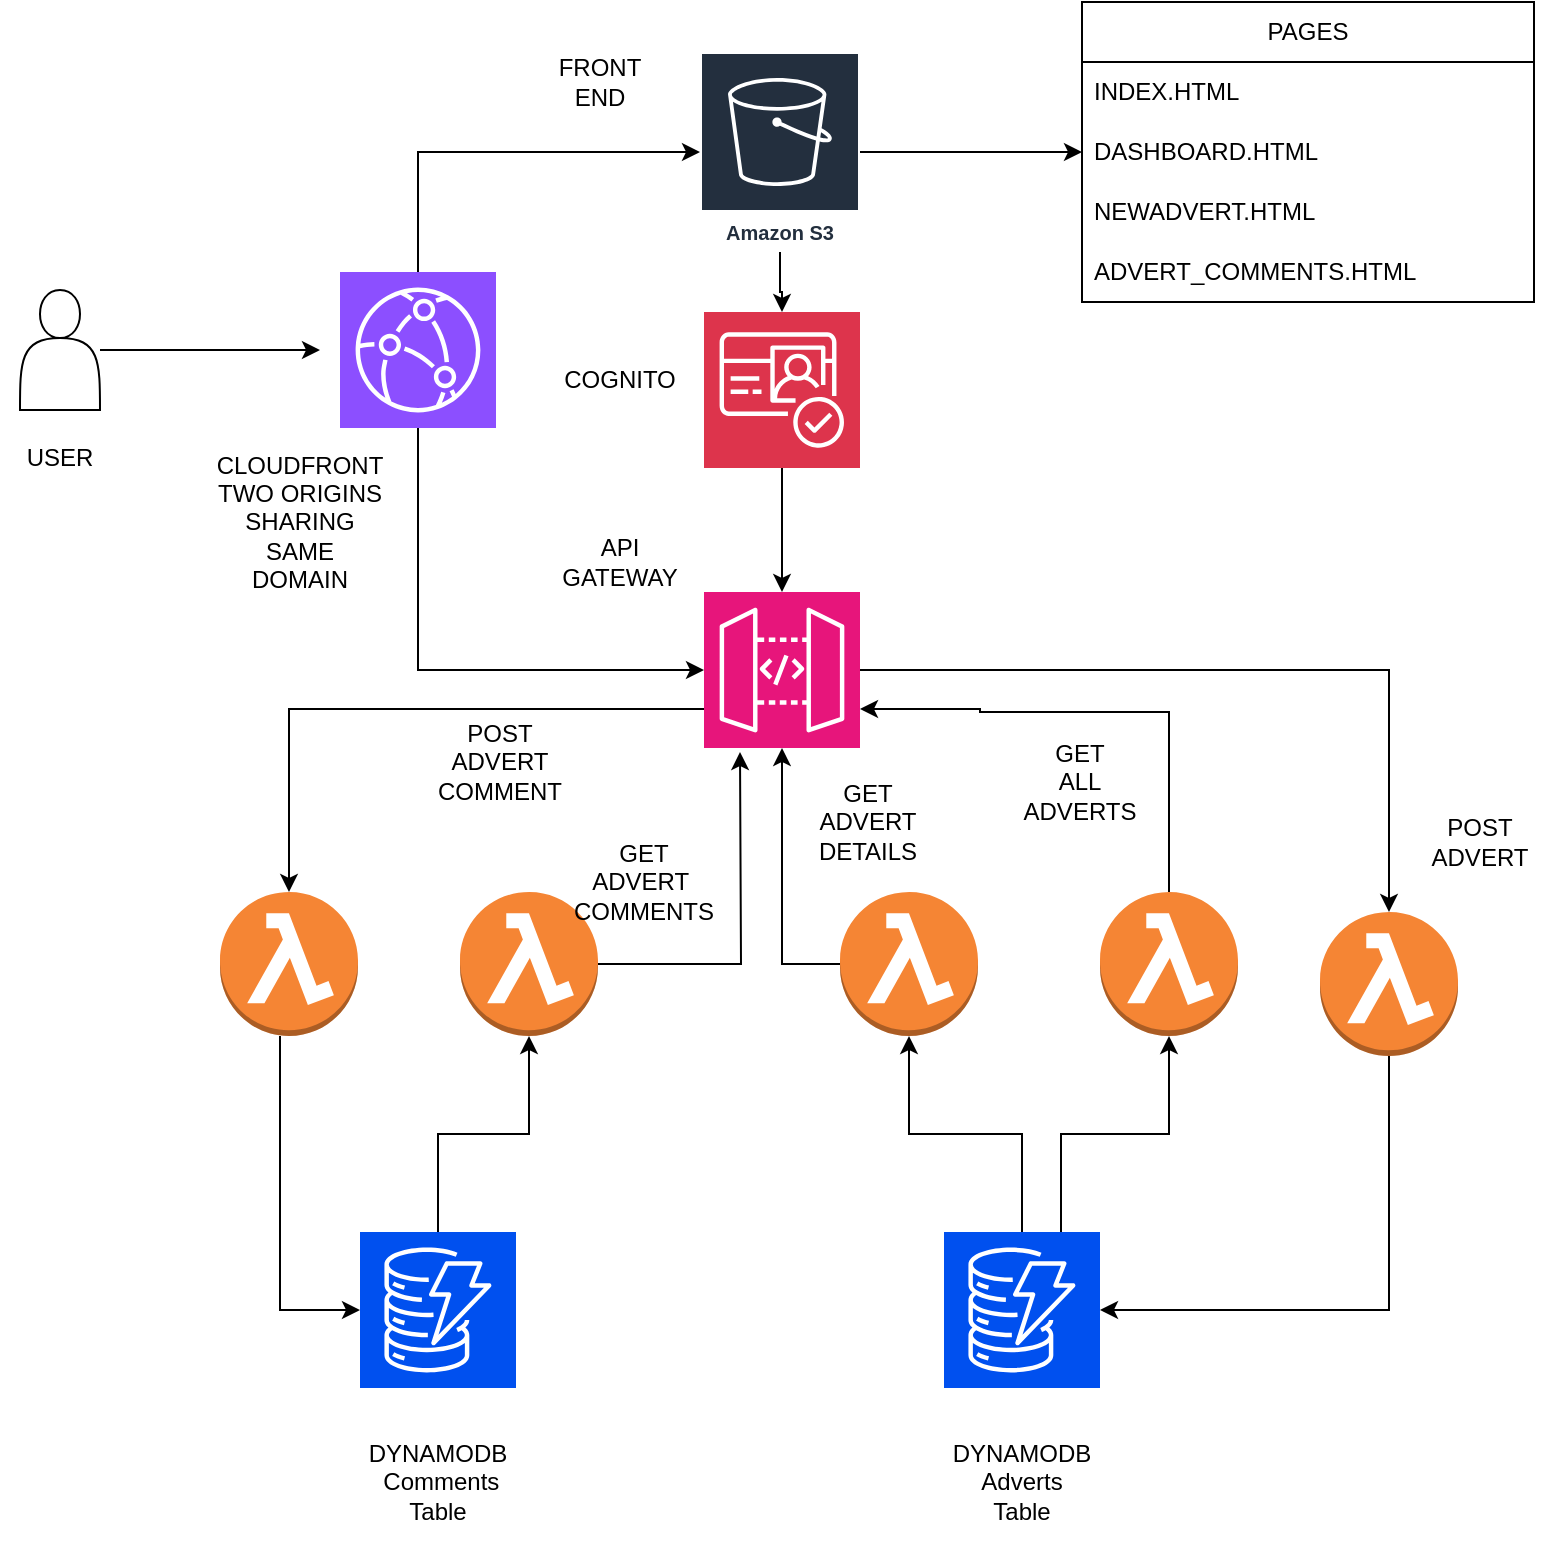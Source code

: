 <mxfile version="24.2.8" type="device">
  <diagram name="Page-1" id="xuu7UoYsEZb40-hKgc5c">
    <mxGraphModel dx="1025" dy="592" grid="1" gridSize="10" guides="1" tooltips="1" connect="1" arrows="1" fold="1" page="1" pageScale="1" pageWidth="827" pageHeight="1169" math="0" shadow="0">
      <root>
        <mxCell id="0" />
        <mxCell id="1" parent="0" />
        <mxCell id="T02E2CBwM7ho0Imsa-wL-13" style="edgeStyle=orthogonalEdgeStyle;rounded=0;orthogonalLoop=1;jettySize=auto;html=1;" edge="1" parent="1" source="T02E2CBwM7ho0Imsa-wL-1" target="T02E2CBwM7ho0Imsa-wL-2">
          <mxGeometry relative="1" as="geometry">
            <mxPoint x="219" y="70" as="targetPoint" />
            <Array as="points">
              <mxPoint x="219" y="120" />
            </Array>
          </mxGeometry>
        </mxCell>
        <mxCell id="T02E2CBwM7ho0Imsa-wL-19" style="edgeStyle=orthogonalEdgeStyle;rounded=0;orthogonalLoop=1;jettySize=auto;html=1;entryX=0;entryY=0.5;entryDx=0;entryDy=0;entryPerimeter=0;exitX=0.5;exitY=1;exitDx=0;exitDy=0;exitPerimeter=0;" edge="1" parent="1" source="T02E2CBwM7ho0Imsa-wL-1" target="T02E2CBwM7ho0Imsa-wL-3">
          <mxGeometry relative="1" as="geometry">
            <mxPoint x="219" y="370" as="targetPoint" />
          </mxGeometry>
        </mxCell>
        <mxCell id="T02E2CBwM7ho0Imsa-wL-1" value="" style="sketch=0;points=[[0,0,0],[0.25,0,0],[0.5,0,0],[0.75,0,0],[1,0,0],[0,1,0],[0.25,1,0],[0.5,1,0],[0.75,1,0],[1,1,0],[0,0.25,0],[0,0.5,0],[0,0.75,0],[1,0.25,0],[1,0.5,0],[1,0.75,0]];outlineConnect=0;fontColor=#232F3E;fillColor=#8C4FFF;strokeColor=#ffffff;dashed=0;verticalLabelPosition=bottom;verticalAlign=top;align=center;html=1;fontSize=12;fontStyle=0;aspect=fixed;shape=mxgraph.aws4.resourceIcon;resIcon=mxgraph.aws4.cloudfront;" vertex="1" parent="1">
          <mxGeometry x="180" y="180" width="78" height="78" as="geometry" />
        </mxCell>
        <mxCell id="T02E2CBwM7ho0Imsa-wL-16" value="" style="edgeStyle=orthogonalEdgeStyle;rounded=0;orthogonalLoop=1;jettySize=auto;html=1;" edge="1" parent="1" source="T02E2CBwM7ho0Imsa-wL-2" target="T02E2CBwM7ho0Imsa-wL-4">
          <mxGeometry relative="1" as="geometry" />
        </mxCell>
        <mxCell id="T02E2CBwM7ho0Imsa-wL-63" value="" style="edgeStyle=orthogonalEdgeStyle;rounded=0;orthogonalLoop=1;jettySize=auto;html=1;entryX=0;entryY=0.5;entryDx=0;entryDy=0;" edge="1" parent="1" source="T02E2CBwM7ho0Imsa-wL-2" target="T02E2CBwM7ho0Imsa-wL-60">
          <mxGeometry relative="1" as="geometry" />
        </mxCell>
        <mxCell id="T02E2CBwM7ho0Imsa-wL-2" value="Amazon S3" style="sketch=0;outlineConnect=0;fontColor=#232F3E;gradientColor=none;strokeColor=#ffffff;fillColor=#232F3E;dashed=0;verticalLabelPosition=middle;verticalAlign=bottom;align=center;html=1;whiteSpace=wrap;fontSize=10;fontStyle=1;spacing=3;shape=mxgraph.aws4.productIcon;prIcon=mxgraph.aws4.s3;" vertex="1" parent="1">
          <mxGeometry x="360" y="70" width="80" height="100" as="geometry" />
        </mxCell>
        <mxCell id="T02E2CBwM7ho0Imsa-wL-26" style="edgeStyle=orthogonalEdgeStyle;rounded=0;orthogonalLoop=1;jettySize=auto;html=1;exitX=0;exitY=0.75;exitDx=0;exitDy=0;exitPerimeter=0;" edge="1" parent="1" source="T02E2CBwM7ho0Imsa-wL-3" target="T02E2CBwM7ho0Imsa-wL-7">
          <mxGeometry relative="1" as="geometry" />
        </mxCell>
        <mxCell id="T02E2CBwM7ho0Imsa-wL-3" value="" style="sketch=0;points=[[0,0,0],[0.25,0,0],[0.5,0,0],[0.75,0,0],[1,0,0],[0,1,0],[0.25,1,0],[0.5,1,0],[0.75,1,0],[1,1,0],[0,0.25,0],[0,0.5,0],[0,0.75,0],[1,0.25,0],[1,0.5,0],[1,0.75,0]];outlineConnect=0;fontColor=#232F3E;fillColor=#E7157B;strokeColor=#ffffff;dashed=0;verticalLabelPosition=bottom;verticalAlign=top;align=center;html=1;fontSize=12;fontStyle=0;aspect=fixed;shape=mxgraph.aws4.resourceIcon;resIcon=mxgraph.aws4.api_gateway;" vertex="1" parent="1">
          <mxGeometry x="362" y="340" width="78" height="78" as="geometry" />
        </mxCell>
        <mxCell id="T02E2CBwM7ho0Imsa-wL-17" value="" style="edgeStyle=orthogonalEdgeStyle;rounded=0;orthogonalLoop=1;jettySize=auto;html=1;" edge="1" parent="1" source="T02E2CBwM7ho0Imsa-wL-4" target="T02E2CBwM7ho0Imsa-wL-3">
          <mxGeometry relative="1" as="geometry" />
        </mxCell>
        <mxCell id="T02E2CBwM7ho0Imsa-wL-4" value="" style="sketch=0;points=[[0,0,0],[0.25,0,0],[0.5,0,0],[0.75,0,0],[1,0,0],[0,1,0],[0.25,1,0],[0.5,1,0],[0.75,1,0],[1,1,0],[0,0.25,0],[0,0.5,0],[0,0.75,0],[1,0.25,0],[1,0.5,0],[1,0.75,0]];outlineConnect=0;fontColor=#232F3E;fillColor=#DD344C;strokeColor=#ffffff;dashed=0;verticalLabelPosition=bottom;verticalAlign=top;align=center;html=1;fontSize=12;fontStyle=0;aspect=fixed;shape=mxgraph.aws4.resourceIcon;resIcon=mxgraph.aws4.cognito;" vertex="1" parent="1">
          <mxGeometry x="362" y="200" width="78" height="78" as="geometry" />
        </mxCell>
        <mxCell id="T02E2CBwM7ho0Imsa-wL-5" value="" style="outlineConnect=0;dashed=0;verticalLabelPosition=bottom;verticalAlign=top;align=center;html=1;shape=mxgraph.aws3.lambda_function;fillColor=#F58534;gradientColor=none;" vertex="1" parent="1">
          <mxGeometry x="430" y="490" width="69" height="72" as="geometry" />
        </mxCell>
        <mxCell id="T02E2CBwM7ho0Imsa-wL-23" style="edgeStyle=orthogonalEdgeStyle;rounded=0;orthogonalLoop=1;jettySize=auto;html=1;entryX=1;entryY=0.5;entryDx=0;entryDy=0;entryPerimeter=0;" edge="1" parent="1" source="T02E2CBwM7ho0Imsa-wL-6" target="T02E2CBwM7ho0Imsa-wL-12">
          <mxGeometry relative="1" as="geometry">
            <mxPoint x="594.5" y="700" as="targetPoint" />
            <Array as="points">
              <mxPoint x="705" y="699" />
            </Array>
          </mxGeometry>
        </mxCell>
        <mxCell id="T02E2CBwM7ho0Imsa-wL-28" value="" style="edgeStyle=orthogonalEdgeStyle;rounded=0;orthogonalLoop=1;jettySize=auto;html=1;" edge="1" parent="1" source="T02E2CBwM7ho0Imsa-wL-7" target="T02E2CBwM7ho0Imsa-wL-21">
          <mxGeometry relative="1" as="geometry">
            <Array as="points">
              <mxPoint x="150" y="699" />
            </Array>
          </mxGeometry>
        </mxCell>
        <mxCell id="T02E2CBwM7ho0Imsa-wL-7" value="" style="outlineConnect=0;dashed=0;verticalLabelPosition=bottom;verticalAlign=top;align=center;html=1;shape=mxgraph.aws3.lambda_function;fillColor=#F58534;gradientColor=none;" vertex="1" parent="1">
          <mxGeometry x="120" y="490" width="69" height="72" as="geometry" />
        </mxCell>
        <mxCell id="T02E2CBwM7ho0Imsa-wL-11" value="" style="edgeStyle=orthogonalEdgeStyle;rounded=0;orthogonalLoop=1;jettySize=auto;html=1;" edge="1" parent="1" source="T02E2CBwM7ho0Imsa-wL-9">
          <mxGeometry relative="1" as="geometry">
            <mxPoint x="170" y="219" as="targetPoint" />
          </mxGeometry>
        </mxCell>
        <mxCell id="T02E2CBwM7ho0Imsa-wL-9" value="" style="shape=actor;whiteSpace=wrap;html=1;" vertex="1" parent="1">
          <mxGeometry x="20" y="189" width="40" height="60" as="geometry" />
        </mxCell>
        <mxCell id="T02E2CBwM7ho0Imsa-wL-24" style="edgeStyle=orthogonalEdgeStyle;rounded=0;orthogonalLoop=1;jettySize=auto;html=1;" edge="1" parent="1" source="T02E2CBwM7ho0Imsa-wL-12" target="T02E2CBwM7ho0Imsa-wL-5">
          <mxGeometry relative="1" as="geometry" />
        </mxCell>
        <mxCell id="T02E2CBwM7ho0Imsa-wL-12" value="" style="sketch=0;points=[[0,0,0],[0.25,0,0],[0.5,0,0],[0.75,0,0],[1,0,0],[0,1,0],[0.25,1,0],[0.5,1,0],[0.75,1,0],[1,1,0],[0,0.25,0],[0,0.5,0],[0,0.75,0],[1,0.25,0],[1,0.5,0],[1,0.75,0]];outlineConnect=0;fillColor=#0050ef;strokeColor=#FFFFFF;dashed=0;verticalLabelPosition=bottom;verticalAlign=top;align=center;html=1;fontSize=12;fontStyle=0;aspect=fixed;shape=mxgraph.aws4.resourceIcon;resIcon=mxgraph.aws4.dynamodb;fontColor=#ffffff;" vertex="1" parent="1">
          <mxGeometry x="482" y="660" width="78" height="78" as="geometry" />
        </mxCell>
        <mxCell id="T02E2CBwM7ho0Imsa-wL-20" value="" style="outlineConnect=0;dashed=0;verticalLabelPosition=bottom;verticalAlign=top;align=center;html=1;shape=mxgraph.aws3.lambda_function;fillColor=#F58534;gradientColor=none;" vertex="1" parent="1">
          <mxGeometry x="240" y="490" width="69" height="72" as="geometry" />
        </mxCell>
        <mxCell id="T02E2CBwM7ho0Imsa-wL-29" value="" style="edgeStyle=orthogonalEdgeStyle;rounded=0;orthogonalLoop=1;jettySize=auto;html=1;" edge="1" parent="1" source="T02E2CBwM7ho0Imsa-wL-21" target="T02E2CBwM7ho0Imsa-wL-20">
          <mxGeometry relative="1" as="geometry" />
        </mxCell>
        <mxCell id="T02E2CBwM7ho0Imsa-wL-21" value="" style="sketch=0;points=[[0,0,0],[0.25,0,0],[0.5,0,0],[0.75,0,0],[1,0,0],[0,1,0],[0.25,1,0],[0.5,1,0],[0.75,1,0],[1,1,0],[0,0.25,0],[0,0.5,0],[0,0.75,0],[1,0.25,0],[1,0.5,0],[1,0.75,0]];outlineConnect=0;fillColor=#0050ef;strokeColor=#FFFFFF;dashed=0;verticalLabelPosition=bottom;verticalAlign=top;align=center;html=1;fontSize=12;fontStyle=0;aspect=fixed;shape=mxgraph.aws4.resourceIcon;resIcon=mxgraph.aws4.dynamodb;fontColor=#ffffff;" vertex="1" parent="1">
          <mxGeometry x="190" y="660" width="78" height="78" as="geometry" />
        </mxCell>
        <mxCell id="T02E2CBwM7ho0Imsa-wL-25" style="edgeStyle=orthogonalEdgeStyle;rounded=0;orthogonalLoop=1;jettySize=auto;html=1;exitX=0;exitY=0.5;exitDx=0;exitDy=0;exitPerimeter=0;" edge="1" parent="1" source="T02E2CBwM7ho0Imsa-wL-5" target="T02E2CBwM7ho0Imsa-wL-3">
          <mxGeometry relative="1" as="geometry">
            <mxPoint x="400" y="420" as="targetPoint" />
          </mxGeometry>
        </mxCell>
        <mxCell id="T02E2CBwM7ho0Imsa-wL-27" style="edgeStyle=orthogonalEdgeStyle;rounded=0;orthogonalLoop=1;jettySize=auto;html=1;" edge="1" parent="1" source="T02E2CBwM7ho0Imsa-wL-20">
          <mxGeometry relative="1" as="geometry">
            <mxPoint x="380" y="420" as="targetPoint" />
          </mxGeometry>
        </mxCell>
        <mxCell id="T02E2CBwM7ho0Imsa-wL-31" value="DYNAMODB&lt;div&gt;&lt;span style=&quot;background-color: initial;&quot;&gt;Adverts Table&lt;/span&gt;&lt;br&gt;&lt;/div&gt;" style="text;html=1;align=center;verticalAlign=middle;whiteSpace=wrap;rounded=0;" vertex="1" parent="1">
          <mxGeometry x="491" y="770" width="60" height="30" as="geometry" />
        </mxCell>
        <mxCell id="T02E2CBwM7ho0Imsa-wL-32" value="DYNAMODB&lt;div&gt;&lt;span style=&quot;background-color: initial;&quot;&gt;&amp;nbsp;Comments Table&lt;/span&gt;&lt;br&gt;&lt;/div&gt;&lt;div&gt;&lt;br&gt;&lt;/div&gt;" style="text;html=1;align=center;verticalAlign=middle;whiteSpace=wrap;rounded=0;" vertex="1" parent="1">
          <mxGeometry x="199" y="777" width="60" height="30" as="geometry" />
        </mxCell>
        <mxCell id="T02E2CBwM7ho0Imsa-wL-33" value="API GATEWAY" style="text;html=1;align=center;verticalAlign=middle;whiteSpace=wrap;rounded=0;" vertex="1" parent="1">
          <mxGeometry x="290" y="310" width="60" height="30" as="geometry" />
        </mxCell>
        <mxCell id="T02E2CBwM7ho0Imsa-wL-34" value="FRONT END" style="text;html=1;align=center;verticalAlign=middle;whiteSpace=wrap;rounded=0;" vertex="1" parent="1">
          <mxGeometry x="280" y="70" width="60" height="30" as="geometry" />
        </mxCell>
        <mxCell id="T02E2CBwM7ho0Imsa-wL-35" value="CLOUDFRONT&lt;div&gt;TWO ORIGINS&lt;/div&gt;&lt;div&gt;SHARING SAME DOMAIN&lt;/div&gt;" style="text;html=1;align=center;verticalAlign=middle;whiteSpace=wrap;rounded=0;" vertex="1" parent="1">
          <mxGeometry x="130" y="290" width="60" height="30" as="geometry" />
        </mxCell>
        <mxCell id="T02E2CBwM7ho0Imsa-wL-37" value="COGNITO" style="text;html=1;align=center;verticalAlign=middle;whiteSpace=wrap;rounded=0;" vertex="1" parent="1">
          <mxGeometry x="290" y="219" width="60" height="30" as="geometry" />
        </mxCell>
        <mxCell id="T02E2CBwM7ho0Imsa-wL-38" value="POST ADVERT" style="text;html=1;align=center;verticalAlign=middle;whiteSpace=wrap;rounded=0;" vertex="1" parent="1">
          <mxGeometry x="720" y="450" width="60" height="30" as="geometry" />
        </mxCell>
        <mxCell id="T02E2CBwM7ho0Imsa-wL-39" value="GET ADVERT DETAILS" style="text;html=1;align=center;verticalAlign=middle;whiteSpace=wrap;rounded=0;" vertex="1" parent="1">
          <mxGeometry x="414" y="440" width="60" height="30" as="geometry" />
        </mxCell>
        <mxCell id="T02E2CBwM7ho0Imsa-wL-40" value="POST ADVERT COMMENT" style="text;html=1;align=center;verticalAlign=middle;whiteSpace=wrap;rounded=0;" vertex="1" parent="1">
          <mxGeometry x="230" y="410" width="60" height="30" as="geometry" />
        </mxCell>
        <mxCell id="T02E2CBwM7ho0Imsa-wL-41" value="GET ADVERT&amp;nbsp;&lt;div&gt;COMMENTS&lt;/div&gt;" style="text;html=1;align=center;verticalAlign=middle;whiteSpace=wrap;rounded=0;" vertex="1" parent="1">
          <mxGeometry x="302" y="470" width="60" height="30" as="geometry" />
        </mxCell>
        <mxCell id="T02E2CBwM7ho0Imsa-wL-42" value="USER" style="text;html=1;align=center;verticalAlign=middle;whiteSpace=wrap;rounded=0;" vertex="1" parent="1">
          <mxGeometry x="10" y="258" width="60" height="30" as="geometry" />
        </mxCell>
        <mxCell id="T02E2CBwM7ho0Imsa-wL-44" value="" style="outlineConnect=0;dashed=0;verticalLabelPosition=bottom;verticalAlign=top;align=center;html=1;shape=mxgraph.aws3.lambda_function;fillColor=#F58534;gradientColor=none;" vertex="1" parent="1">
          <mxGeometry x="560" y="490" width="69" height="72" as="geometry" />
        </mxCell>
        <mxCell id="T02E2CBwM7ho0Imsa-wL-47" value="" style="edgeStyle=orthogonalEdgeStyle;rounded=0;orthogonalLoop=1;jettySize=auto;html=1;" edge="1" parent="1" source="T02E2CBwM7ho0Imsa-wL-3" target="T02E2CBwM7ho0Imsa-wL-6">
          <mxGeometry relative="1" as="geometry">
            <mxPoint x="710" y="510" as="targetPoint" />
            <mxPoint x="440" y="379" as="sourcePoint" />
          </mxGeometry>
        </mxCell>
        <mxCell id="T02E2CBwM7ho0Imsa-wL-6" value="" style="outlineConnect=0;dashed=0;verticalLabelPosition=bottom;verticalAlign=top;align=center;html=1;shape=mxgraph.aws3.lambda_function;fillColor=#F58534;gradientColor=none;" vertex="1" parent="1">
          <mxGeometry x="670" y="500" width="69" height="72" as="geometry" />
        </mxCell>
        <mxCell id="T02E2CBwM7ho0Imsa-wL-48" style="edgeStyle=orthogonalEdgeStyle;rounded=0;orthogonalLoop=1;jettySize=auto;html=1;exitX=0.75;exitY=0;exitDx=0;exitDy=0;exitPerimeter=0;entryX=0.5;entryY=1;entryDx=0;entryDy=0;entryPerimeter=0;" edge="1" parent="1" source="T02E2CBwM7ho0Imsa-wL-12" target="T02E2CBwM7ho0Imsa-wL-44">
          <mxGeometry relative="1" as="geometry" />
        </mxCell>
        <mxCell id="T02E2CBwM7ho0Imsa-wL-49" style="edgeStyle=orthogonalEdgeStyle;rounded=0;orthogonalLoop=1;jettySize=auto;html=1;entryX=1;entryY=0.75;entryDx=0;entryDy=0;entryPerimeter=0;" edge="1" parent="1" source="T02E2CBwM7ho0Imsa-wL-44" target="T02E2CBwM7ho0Imsa-wL-3">
          <mxGeometry relative="1" as="geometry">
            <Array as="points">
              <mxPoint x="595" y="400" />
              <mxPoint x="500" y="400" />
            </Array>
          </mxGeometry>
        </mxCell>
        <mxCell id="T02E2CBwM7ho0Imsa-wL-51" value="GET&lt;div&gt;ALL ADVERTS&lt;/div&gt;" style="text;html=1;align=center;verticalAlign=middle;whiteSpace=wrap;rounded=0;" vertex="1" parent="1">
          <mxGeometry x="520" y="420" width="60" height="30" as="geometry" />
        </mxCell>
        <mxCell id="T02E2CBwM7ho0Imsa-wL-58" value="PAGES" style="swimlane;fontStyle=0;childLayout=stackLayout;horizontal=1;startSize=30;horizontalStack=0;resizeParent=1;resizeParentMax=0;resizeLast=0;collapsible=1;marginBottom=0;whiteSpace=wrap;html=1;" vertex="1" parent="1">
          <mxGeometry x="551" y="45" width="226" height="150" as="geometry" />
        </mxCell>
        <mxCell id="T02E2CBwM7ho0Imsa-wL-59" value="INDEX.HTML&amp;nbsp;" style="text;strokeColor=none;fillColor=none;align=left;verticalAlign=middle;spacingLeft=4;spacingRight=4;overflow=hidden;points=[[0,0.5],[1,0.5]];portConstraint=eastwest;rotatable=0;whiteSpace=wrap;html=1;" vertex="1" parent="T02E2CBwM7ho0Imsa-wL-58">
          <mxGeometry y="30" width="226" height="30" as="geometry" />
        </mxCell>
        <mxCell id="T02E2CBwM7ho0Imsa-wL-60" value="DASHBOARD.HTML" style="text;strokeColor=none;fillColor=none;align=left;verticalAlign=middle;spacingLeft=4;spacingRight=4;overflow=hidden;points=[[0,0.5],[1,0.5]];portConstraint=eastwest;rotatable=0;whiteSpace=wrap;html=1;" vertex="1" parent="T02E2CBwM7ho0Imsa-wL-58">
          <mxGeometry y="60" width="226" height="30" as="geometry" />
        </mxCell>
        <mxCell id="T02E2CBwM7ho0Imsa-wL-61" value="NEWADVERT.HTML" style="text;strokeColor=none;fillColor=none;align=left;verticalAlign=middle;spacingLeft=4;spacingRight=4;overflow=hidden;points=[[0,0.5],[1,0.5]];portConstraint=eastwest;rotatable=0;whiteSpace=wrap;html=1;" vertex="1" parent="T02E2CBwM7ho0Imsa-wL-58">
          <mxGeometry y="90" width="226" height="30" as="geometry" />
        </mxCell>
        <mxCell id="T02E2CBwM7ho0Imsa-wL-62" value="ADVERT_COMMENTS.HTML" style="text;strokeColor=none;fillColor=none;align=left;verticalAlign=middle;spacingLeft=4;spacingRight=4;overflow=hidden;points=[[0,0.5],[1,0.5]];portConstraint=eastwest;rotatable=0;whiteSpace=wrap;html=1;" vertex="1" parent="T02E2CBwM7ho0Imsa-wL-58">
          <mxGeometry y="120" width="226" height="30" as="geometry" />
        </mxCell>
      </root>
    </mxGraphModel>
  </diagram>
</mxfile>
